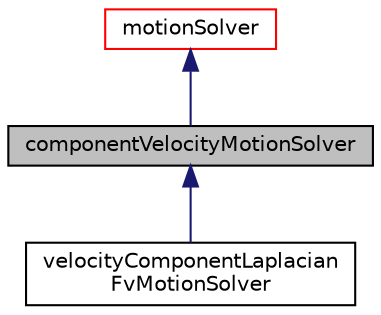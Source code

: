 digraph "componentVelocityMotionSolver"
{
  bgcolor="transparent";
  edge [fontname="Helvetica",fontsize="10",labelfontname="Helvetica",labelfontsize="10"];
  node [fontname="Helvetica",fontsize="10",shape=record];
  Node1 [label="componentVelocityMotionSolver",height=0.2,width=0.4,color="black", fillcolor="grey75", style="filled", fontcolor="black"];
  Node2 -> Node1 [dir="back",color="midnightblue",fontsize="10",style="solid",fontname="Helvetica"];
  Node2 [label="motionSolver",height=0.2,width=0.4,color="red",URL="$a01532.html",tooltip="Virtual base class for mesh motion solver. "];
  Node1 -> Node3 [dir="back",color="midnightblue",fontsize="10",style="solid",fontname="Helvetica"];
  Node3 [label="velocityComponentLaplacian\lFvMotionSolver",height=0.2,width=0.4,color="black",URL="$a02794.html",tooltip="Mesh motion solver for an fvMesh. Based on solving the cell-centre Laplacian for the given component ..."];
}
